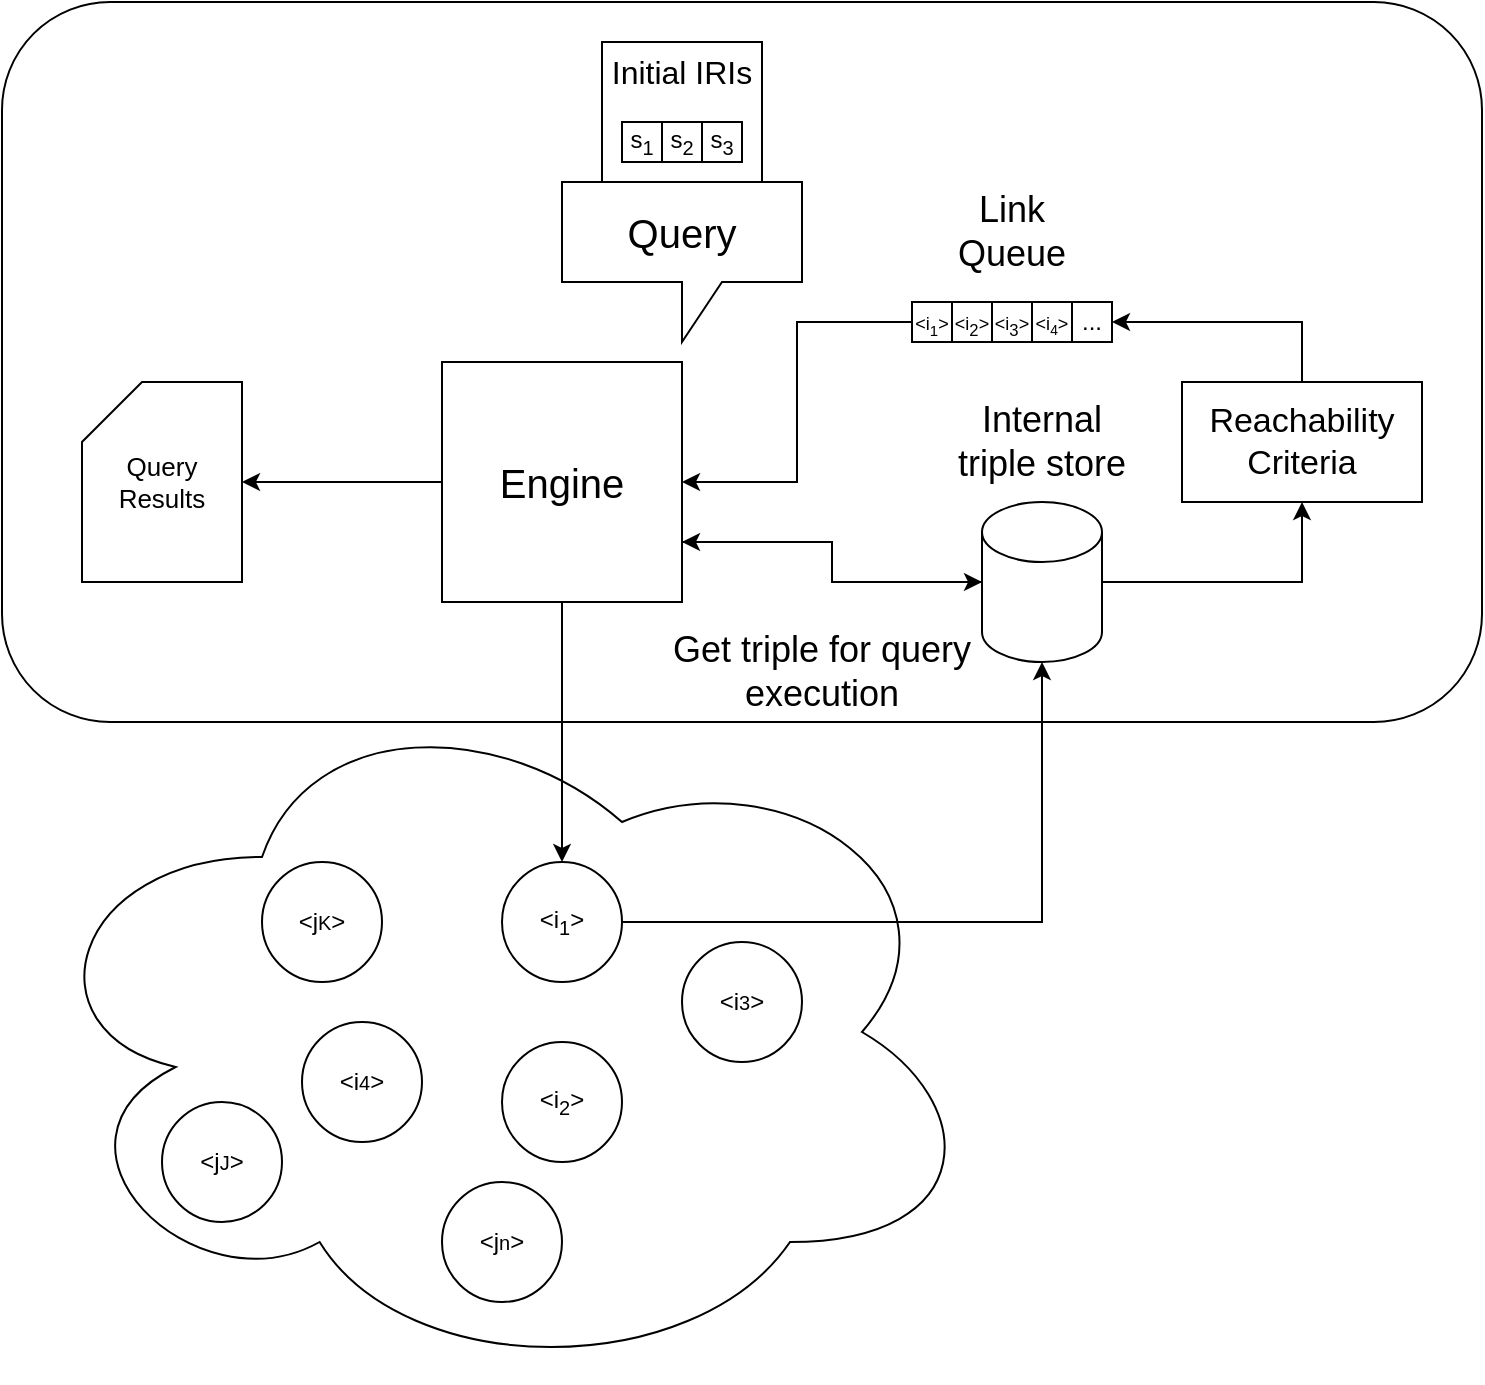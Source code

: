 <mxfile version="24.7.8">
  <diagram name="Page-1" id="kWCB1rzwi5OGkFFqUBkJ">
    <mxGraphModel dx="1175" dy="735" grid="1" gridSize="10" guides="1" tooltips="1" connect="1" arrows="1" fold="1" page="1" pageScale="1" pageWidth="850" pageHeight="1100" math="0" shadow="0">
      <root>
        <mxCell id="0" />
        <mxCell id="1" parent="0" />
        <mxCell id="6nkezx5JOH4F0iNuRhz7-2" value="" style="rounded=1;whiteSpace=wrap;html=1;" vertex="1" parent="1">
          <mxGeometry x="80" y="60" width="740" height="360" as="geometry" />
        </mxCell>
        <mxCell id="LVnvuN6-r3eFf5OvwYLD-39" value="" style="whiteSpace=wrap;html=1;aspect=fixed;" parent="1" vertex="1">
          <mxGeometry x="380" y="80" width="80" height="80" as="geometry" />
        </mxCell>
        <mxCell id="LVnvuN6-r3eFf5OvwYLD-2" value="" style="ellipse;shape=cloud;whiteSpace=wrap;html=1;" parent="1" vertex="1">
          <mxGeometry x="90" y="400" width="480" height="350" as="geometry" />
        </mxCell>
        <mxCell id="LVnvuN6-r3eFf5OvwYLD-37" style="edgeStyle=orthogonalEdgeStyle;rounded=0;orthogonalLoop=1;jettySize=auto;html=1;" parent="1" source="LVnvuN6-r3eFf5OvwYLD-1" target="LVnvuN6-r3eFf5OvwYLD-20" edge="1">
          <mxGeometry relative="1" as="geometry">
            <Array as="points">
              <mxPoint x="495" y="330" />
              <mxPoint x="495" y="350" />
            </Array>
          </mxGeometry>
        </mxCell>
        <mxCell id="LVnvuN6-r3eFf5OvwYLD-1" value="&lt;font style=&quot;font-size: 20px;&quot;&gt;Engine&lt;/font&gt;" style="whiteSpace=wrap;html=1;aspect=fixed;" parent="1" vertex="1">
          <mxGeometry x="300" y="240" width="120" height="120" as="geometry" />
        </mxCell>
        <mxCell id="LVnvuN6-r3eFf5OvwYLD-3" value="&amp;lt;j&lt;span style=&quot;font-size: 10px;&quot;&gt;K&lt;/span&gt;&amp;gt;" style="ellipse;whiteSpace=wrap;html=1;aspect=fixed;" parent="1" vertex="1">
          <mxGeometry x="210" y="490" width="60" height="60" as="geometry" />
        </mxCell>
        <mxCell id="LVnvuN6-r3eFf5OvwYLD-4" value="&amp;lt;i&lt;span style=&quot;font-size: 10px;&quot;&gt;4&lt;/span&gt;&amp;gt;" style="ellipse;whiteSpace=wrap;html=1;aspect=fixed;" parent="1" vertex="1">
          <mxGeometry x="230" y="570" width="60" height="60" as="geometry" />
        </mxCell>
        <mxCell id="LVnvuN6-r3eFf5OvwYLD-5" value="&amp;lt;i&lt;sub&gt;1&lt;/sub&gt;&amp;gt;" style="ellipse;whiteSpace=wrap;html=1;aspect=fixed;" parent="1" vertex="1">
          <mxGeometry x="330" y="490" width="60" height="60" as="geometry" />
        </mxCell>
        <mxCell id="LVnvuN6-r3eFf5OvwYLD-6" value="&amp;lt;i&lt;sub&gt;2&lt;/sub&gt;&amp;gt;" style="ellipse;whiteSpace=wrap;html=1;aspect=fixed;" parent="1" vertex="1">
          <mxGeometry x="330" y="580" width="60" height="60" as="geometry" />
        </mxCell>
        <mxCell id="LVnvuN6-r3eFf5OvwYLD-7" value="&amp;lt;i&lt;span style=&quot;font-size: 10px;&quot;&gt;3&lt;/span&gt;&amp;gt;" style="ellipse;whiteSpace=wrap;html=1;aspect=fixed;" parent="1" vertex="1">
          <mxGeometry x="420" y="530" width="60" height="60" as="geometry" />
        </mxCell>
        <mxCell id="LVnvuN6-r3eFf5OvwYLD-28" style="edgeStyle=orthogonalEdgeStyle;rounded=0;orthogonalLoop=1;jettySize=auto;html=1;entryX=1;entryY=0.5;entryDx=0;entryDy=0;" parent="1" source="LVnvuN6-r3eFf5OvwYLD-8" target="LVnvuN6-r3eFf5OvwYLD-1" edge="1">
          <mxGeometry relative="1" as="geometry" />
        </mxCell>
        <mxCell id="LVnvuN6-r3eFf5OvwYLD-8" value="&lt;font style=&quot;font-size: 9px;&quot;&gt;&amp;lt;i&lt;sub&gt;1&lt;/sub&gt;&amp;gt;&lt;/font&gt;" style="whiteSpace=wrap;html=1;aspect=fixed;" parent="1" vertex="1">
          <mxGeometry x="535" y="210" width="20" height="20" as="geometry" />
        </mxCell>
        <mxCell id="LVnvuN6-r3eFf5OvwYLD-9" value="&lt;span style=&quot;font-size: 9px;&quot;&gt;&amp;lt;i&lt;/span&gt;&lt;span style=&quot;font-size: 10px;&quot;&gt;&lt;sub&gt;2&lt;/sub&gt;&lt;/span&gt;&lt;span style=&quot;font-size: 9px;&quot;&gt;&amp;gt;&lt;/span&gt;" style="whiteSpace=wrap;html=1;aspect=fixed;" parent="1" vertex="1">
          <mxGeometry x="555" y="210" width="20" height="20" as="geometry" />
        </mxCell>
        <mxCell id="LVnvuN6-r3eFf5OvwYLD-10" value="&lt;span style=&quot;font-size: 9px;&quot;&gt;&amp;lt;i&lt;/span&gt;&lt;span style=&quot;font-size: 10px;&quot;&gt;&lt;sub&gt;3&lt;/sub&gt;&lt;/span&gt;&lt;span style=&quot;font-size: 9px;&quot;&gt;&amp;gt;&lt;/span&gt;" style="whiteSpace=wrap;html=1;aspect=fixed;" parent="1" vertex="1">
          <mxGeometry x="575" y="210" width="20" height="20" as="geometry" />
        </mxCell>
        <mxCell id="LVnvuN6-r3eFf5OvwYLD-11" value="&lt;span style=&quot;font-size: 9px;&quot;&gt;&amp;lt;i&lt;/span&gt;&lt;span style=&quot;font-size: 8.333px;&quot;&gt;&lt;sub&gt;4&lt;/sub&gt;&lt;/span&gt;&lt;span style=&quot;font-size: 9px;&quot;&gt;&amp;gt;&lt;/span&gt;" style="whiteSpace=wrap;html=1;aspect=fixed;" parent="1" vertex="1">
          <mxGeometry x="595" y="210" width="20" height="20" as="geometry" />
        </mxCell>
        <mxCell id="LVnvuN6-r3eFf5OvwYLD-12" value="..." style="whiteSpace=wrap;html=1;aspect=fixed;" parent="1" vertex="1">
          <mxGeometry x="615" y="210" width="20" height="20" as="geometry" />
        </mxCell>
        <mxCell id="LVnvuN6-r3eFf5OvwYLD-14" value="s&lt;sub&gt;1&lt;/sub&gt;" style="whiteSpace=wrap;html=1;aspect=fixed;" parent="1" vertex="1">
          <mxGeometry x="390" y="120" width="20" height="20" as="geometry" />
        </mxCell>
        <mxCell id="LVnvuN6-r3eFf5OvwYLD-15" value="&lt;font style=&quot;font-size: 20px;&quot;&gt;Query&lt;/font&gt;" style="shape=callout;whiteSpace=wrap;html=1;perimeter=calloutPerimeter;" parent="1" vertex="1">
          <mxGeometry x="360" y="150" width="120" height="80" as="geometry" />
        </mxCell>
        <mxCell id="LVnvuN6-r3eFf5OvwYLD-16" value="s&lt;sub&gt;2&lt;/sub&gt;" style="whiteSpace=wrap;html=1;aspect=fixed;" parent="1" vertex="1">
          <mxGeometry x="410" y="120" width="20" height="20" as="geometry" />
        </mxCell>
        <mxCell id="LVnvuN6-r3eFf5OvwYLD-17" value="s&lt;sub&gt;3&lt;/sub&gt;" style="whiteSpace=wrap;html=1;aspect=fixed;" parent="1" vertex="1">
          <mxGeometry x="430" y="120" width="20" height="20" as="geometry" />
        </mxCell>
        <mxCell id="LVnvuN6-r3eFf5OvwYLD-19" value="&lt;font style=&quot;font-size: 18px;&quot;&gt;Link Queue&lt;/font&gt;" style="text;html=1;align=center;verticalAlign=middle;whiteSpace=wrap;rounded=0;" parent="1" vertex="1">
          <mxGeometry x="540" y="160" width="90" height="30" as="geometry" />
        </mxCell>
        <mxCell id="LVnvuN6-r3eFf5OvwYLD-41" style="edgeStyle=orthogonalEdgeStyle;rounded=0;orthogonalLoop=1;jettySize=auto;html=1;entryX=0.5;entryY=1;entryDx=0;entryDy=0;" parent="1" source="LVnvuN6-r3eFf5OvwYLD-20" target="LVnvuN6-r3eFf5OvwYLD-40" edge="1">
          <mxGeometry relative="1" as="geometry" />
        </mxCell>
        <mxCell id="6nkezx5JOH4F0iNuRhz7-3" style="edgeStyle=orthogonalEdgeStyle;rounded=0;orthogonalLoop=1;jettySize=auto;html=1;entryX=1;entryY=0.75;entryDx=0;entryDy=0;" edge="1" parent="1" source="LVnvuN6-r3eFf5OvwYLD-20" target="LVnvuN6-r3eFf5OvwYLD-1">
          <mxGeometry relative="1" as="geometry" />
        </mxCell>
        <mxCell id="LVnvuN6-r3eFf5OvwYLD-20" value="" style="shape=cylinder3;whiteSpace=wrap;html=1;boundedLbl=1;backgroundOutline=1;size=15;" parent="1" vertex="1">
          <mxGeometry x="570" y="310" width="60" height="80" as="geometry" />
        </mxCell>
        <mxCell id="LVnvuN6-r3eFf5OvwYLD-21" value="&lt;font style=&quot;font-size: 18px;&quot;&gt;Internal triple store&lt;/font&gt;" style="text;html=1;align=center;verticalAlign=middle;whiteSpace=wrap;rounded=0;" parent="1" vertex="1">
          <mxGeometry x="555" y="265" width="90" height="30" as="geometry" />
        </mxCell>
        <mxCell id="LVnvuN6-r3eFf5OvwYLD-26" style="edgeStyle=orthogonalEdgeStyle;rounded=0;orthogonalLoop=1;jettySize=auto;html=1;entryX=0.5;entryY=1;entryDx=0;entryDy=0;entryPerimeter=0;" parent="1" source="LVnvuN6-r3eFf5OvwYLD-5" target="LVnvuN6-r3eFf5OvwYLD-20" edge="1">
          <mxGeometry relative="1" as="geometry" />
        </mxCell>
        <mxCell id="LVnvuN6-r3eFf5OvwYLD-29" value="&lt;font style=&quot;font-size: 16px;&quot;&gt;Initial IRIs&lt;/font&gt;" style="text;html=1;align=center;verticalAlign=middle;whiteSpace=wrap;rounded=0;" parent="1" vertex="1">
          <mxGeometry x="375" y="80" width="90" height="30" as="geometry" />
        </mxCell>
        <mxCell id="LVnvuN6-r3eFf5OvwYLD-34" style="edgeStyle=orthogonalEdgeStyle;rounded=0;orthogonalLoop=1;jettySize=auto;html=1;exitX=0.5;exitY=1;exitDx=0;exitDy=0;" parent="1" source="LVnvuN6-r3eFf5OvwYLD-1" target="LVnvuN6-r3eFf5OvwYLD-5" edge="1">
          <mxGeometry relative="1" as="geometry">
            <mxPoint x="360" y="420" as="sourcePoint" />
          </mxGeometry>
        </mxCell>
        <mxCell id="LVnvuN6-r3eFf5OvwYLD-35" value="&amp;lt;j&lt;span style=&quot;font-size: 10px;&quot;&gt;J&lt;/span&gt;&amp;gt;" style="ellipse;whiteSpace=wrap;html=1;aspect=fixed;" parent="1" vertex="1">
          <mxGeometry x="160" y="610" width="60" height="60" as="geometry" />
        </mxCell>
        <mxCell id="LVnvuN6-r3eFf5OvwYLD-36" value="&amp;lt;j&lt;span style=&quot;font-size: 10px;&quot;&gt;n&lt;/span&gt;&amp;gt;" style="ellipse;whiteSpace=wrap;html=1;aspect=fixed;" parent="1" vertex="1">
          <mxGeometry x="300" y="650" width="60" height="60" as="geometry" />
        </mxCell>
        <mxCell id="LVnvuN6-r3eFf5OvwYLD-42" style="edgeStyle=orthogonalEdgeStyle;rounded=0;orthogonalLoop=1;jettySize=auto;html=1;entryX=1;entryY=0.5;entryDx=0;entryDy=0;" parent="1" source="LVnvuN6-r3eFf5OvwYLD-40" target="LVnvuN6-r3eFf5OvwYLD-12" edge="1">
          <mxGeometry relative="1" as="geometry">
            <Array as="points">
              <mxPoint x="730" y="220" />
            </Array>
          </mxGeometry>
        </mxCell>
        <mxCell id="LVnvuN6-r3eFf5OvwYLD-40" value="&lt;font style=&quot;font-size: 17px;&quot;&gt;Reachability&lt;br&gt;Criteria&lt;/font&gt;" style="rounded=0;whiteSpace=wrap;html=1;" parent="1" vertex="1">
          <mxGeometry x="670" y="250" width="120" height="60" as="geometry" />
        </mxCell>
        <mxCell id="LVnvuN6-r3eFf5OvwYLD-43" value="&lt;font style=&quot;font-size: 13px;&quot;&gt;Query Results&lt;/font&gt;" style="shape=card;whiteSpace=wrap;html=1;" parent="1" vertex="1">
          <mxGeometry x="120" y="250" width="80" height="100" as="geometry" />
        </mxCell>
        <mxCell id="LVnvuN6-r3eFf5OvwYLD-45" style="edgeStyle=orthogonalEdgeStyle;rounded=0;orthogonalLoop=1;jettySize=auto;html=1;entryX=1;entryY=0.5;entryDx=0;entryDy=0;entryPerimeter=0;" parent="1" source="LVnvuN6-r3eFf5OvwYLD-1" target="LVnvuN6-r3eFf5OvwYLD-43" edge="1">
          <mxGeometry relative="1" as="geometry" />
        </mxCell>
        <mxCell id="6nkezx5JOH4F0iNuRhz7-1" value="&lt;font style=&quot;font-size: 18px;&quot;&gt;Get triple for query execution&lt;/font&gt;" style="text;html=1;align=center;verticalAlign=middle;whiteSpace=wrap;rounded=0;" vertex="1" parent="1">
          <mxGeometry x="410" y="380" width="160" height="30" as="geometry" />
        </mxCell>
      </root>
    </mxGraphModel>
  </diagram>
</mxfile>
